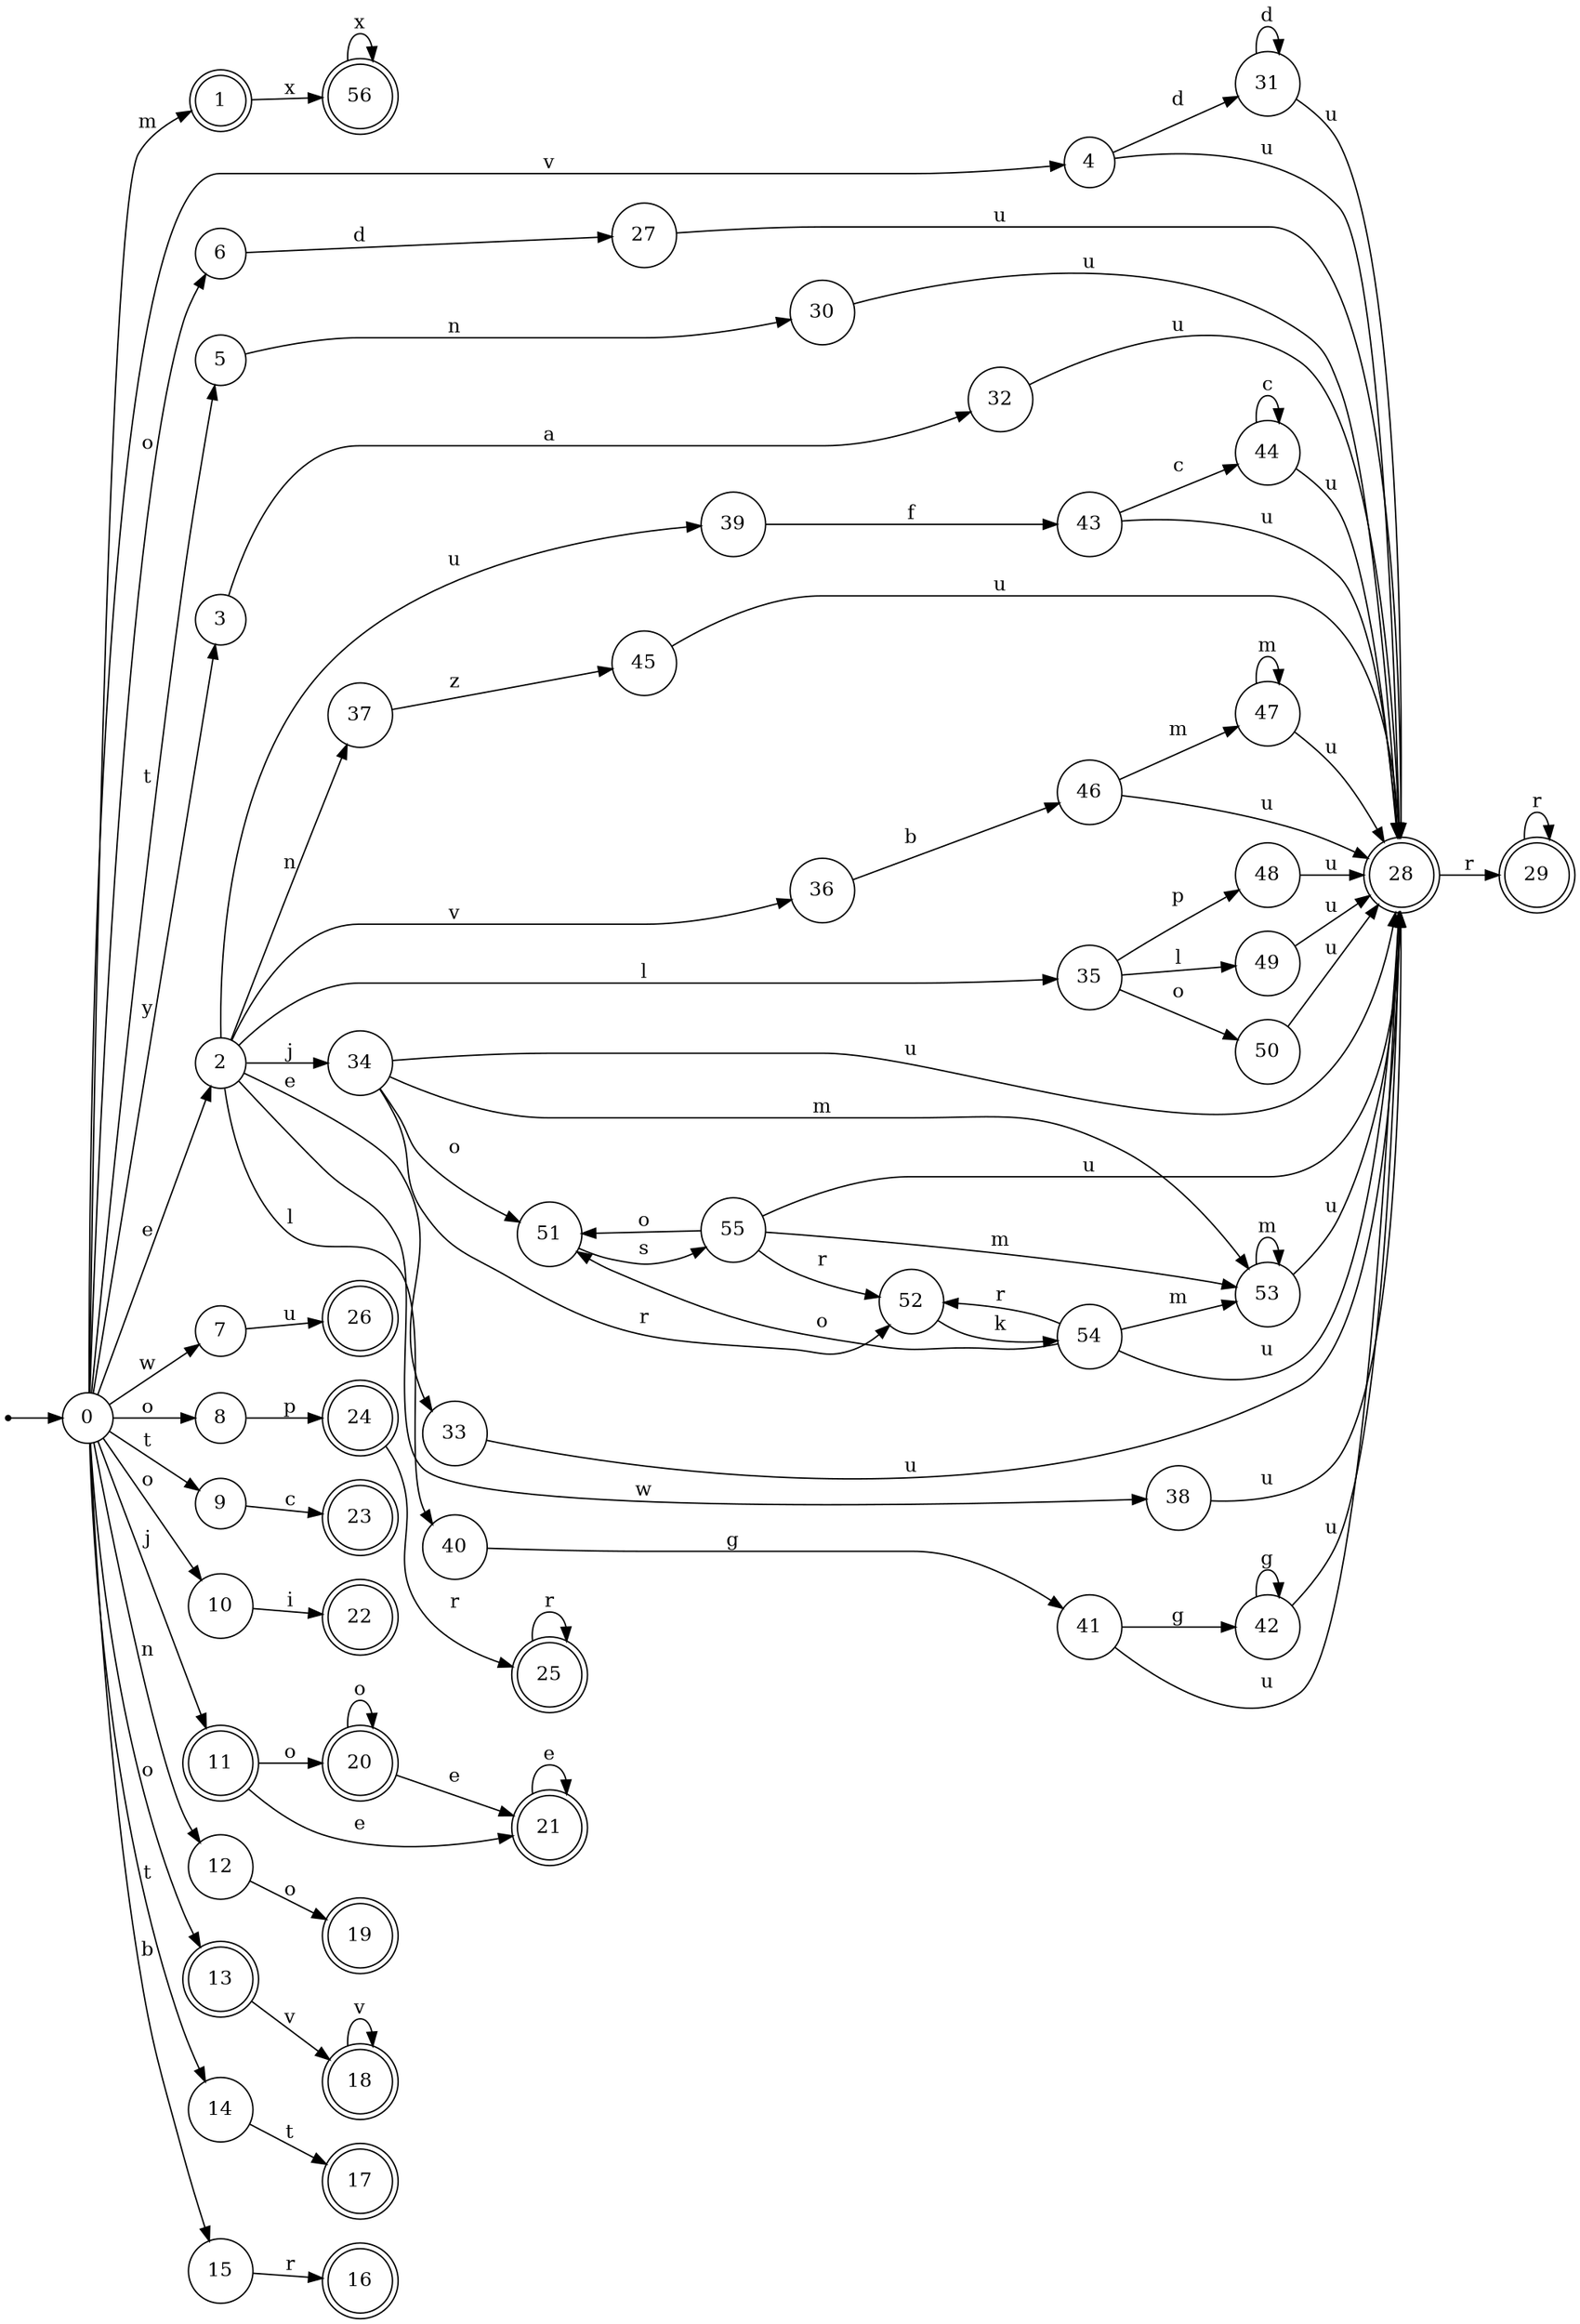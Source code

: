 digraph finite_state_machine {
rankdir=LR;
size="20,20";
node [shape = point]; "dummy0"
node [shape = circle]; "0";
"dummy0" -> "0";
node [shape = doublecircle]; "1";node [shape = circle]; "2";
node [shape = circle]; "3";
node [shape = circle]; "4";
node [shape = circle]; "5";
node [shape = circle]; "6";
node [shape = circle]; "7";
node [shape = circle]; "8";
node [shape = circle]; "9";
node [shape = circle]; "10";
node [shape = doublecircle]; "11";node [shape = circle]; "12";
node [shape = doublecircle]; "13";node [shape = circle]; "14";
node [shape = circle]; "15";
node [shape = doublecircle]; "16";node [shape = doublecircle]; "17";node [shape = doublecircle]; "18";node [shape = doublecircle]; "19";node [shape = doublecircle]; "20";node [shape = doublecircle]; "21";node [shape = doublecircle]; "22";node [shape = doublecircle]; "23";node [shape = doublecircle]; "24";node [shape = doublecircle]; "25";node [shape = doublecircle]; "26";node [shape = circle]; "27";
node [shape = doublecircle]; "28";node [shape = doublecircle]; "29";node [shape = circle]; "30";
node [shape = circle]; "31";
node [shape = circle]; "32";
node [shape = circle]; "33";
node [shape = circle]; "34";
node [shape = circle]; "35";
node [shape = circle]; "36";
node [shape = circle]; "37";
node [shape = circle]; "38";
node [shape = circle]; "39";
node [shape = circle]; "40";
node [shape = circle]; "41";
node [shape = circle]; "42";
node [shape = circle]; "43";
node [shape = circle]; "44";
node [shape = circle]; "45";
node [shape = circle]; "46";
node [shape = circle]; "47";
node [shape = circle]; "48";
node [shape = circle]; "49";
node [shape = circle]; "50";
node [shape = circle]; "51";
node [shape = circle]; "52";
node [shape = circle]; "53";
node [shape = circle]; "54";
node [shape = circle]; "55";
node [shape = doublecircle]; "56";"0" -> "1" [label = "m"];
 "0" -> "2" [label = "e"];
 "0" -> "3" [label = "y"];
 "0" -> "4" [label = "v"];
 "0" -> "9" [label = "t"];
 "0" -> "5" [label = "t"];
 "0" -> "14" [label = "t"];
 "0" -> "8" [label = "o"];
 "0" -> "10" [label = "o"];
 "0" -> "13" [label = "o"];
 "0" -> "6" [label = "o"];
 "0" -> "7" [label = "w"];
 "0" -> "11" [label = "j"];
 "0" -> "12" [label = "n"];
 "0" -> "15" [label = "b"];
 "15" -> "16" [label = "r"];
 "14" -> "17" [label = "t"];
 "13" -> "18" [label = "v"];
 "18" -> "18" [label = "v"];
 "12" -> "19" [label = "o"];
 "11" -> "20" [label = "o"];
 "11" -> "21" [label = "e"];
 "21" -> "21" [label = "e"];
 "20" -> "20" [label = "o"];
 "20" -> "21" [label = "e"];
 "10" -> "22" [label = "i"];
 "9" -> "23" [label = "c"];
 "8" -> "24" [label = "p"];
 "24" -> "25" [label = "r"];
 "25" -> "25" [label = "r"];
 "7" -> "26" [label = "u"];
 "6" -> "27" [label = "d"];
 "27" -> "28" [label = "u"];
 "28" -> "29" [label = "r"];
 "29" -> "29" [label = "r"];
 "5" -> "30" [label = "n"];
 "30" -> "28" [label = "u"];
 "4" -> "31" [label = "d"];
 "4" -> "28" [label = "u"];
 "31" -> "31" [label = "d"];
 "31" -> "28" [label = "u"];
 "3" -> "32" [label = "a"];
 "32" -> "28" [label = "u"];
 "2" -> "33" [label = "e"];
 "2" -> "34" [label = "j"];
 "2" -> "40" [label = "l"];
 "2" -> "35" [label = "l"];
 "2" -> "36" [label = "v"];
 "2" -> "37" [label = "n"];
 "2" -> "38" [label = "w"];
 "2" -> "39" [label = "u"];
 "40" -> "41" [label = "g"];
 "41" -> "42" [label = "g"];
 "41" -> "28" [label = "u"];
 "42" -> "42" [label = "g"];
 "42" -> "28" [label = "u"];
 "39" -> "43" [label = "f"];
 "43" -> "44" [label = "c"];
 "43" -> "28" [label = "u"];
 "44" -> "44" [label = "c"];
 "44" -> "28" [label = "u"];
 "38" -> "28" [label = "u"];
 "37" -> "45" [label = "z"];
 "45" -> "28" [label = "u"];
 "36" -> "46" [label = "b"];
 "46" -> "47" [label = "m"];
 "46" -> "28" [label = "u"];
 "47" -> "47" [label = "m"];
 "47" -> "28" [label = "u"];
 "35" -> "48" [label = "p"];
 "35" -> "49" [label = "l"];
 "35" -> "50" [label = "o"];
 "50" -> "28" [label = "u"];
 "49" -> "28" [label = "u"];
 "48" -> "28" [label = "u"];
 "34" -> "51" [label = "o"];
 "34" -> "52" [label = "r"];
 "34" -> "53" [label = "m"];
 "34" -> "28" [label = "u"];
 "53" -> "53" [label = "m"];
 "53" -> "28" [label = "u"];
 "52" -> "54" [label = "k"];
 "54" -> "52" [label = "r"];
 "54" -> "51" [label = "o"];
 "54" -> "53" [label = "m"];
 "54" -> "28" [label = "u"];
 "51" -> "55" [label = "s"];
 "55" -> "51" [label = "o"];
 "55" -> "52" [label = "r"];
 "55" -> "53" [label = "m"];
 "55" -> "28" [label = "u"];
 "33" -> "28" [label = "u"];
 "1" -> "56" [label = "x"];
 "56" -> "56" [label = "x"];
 }
